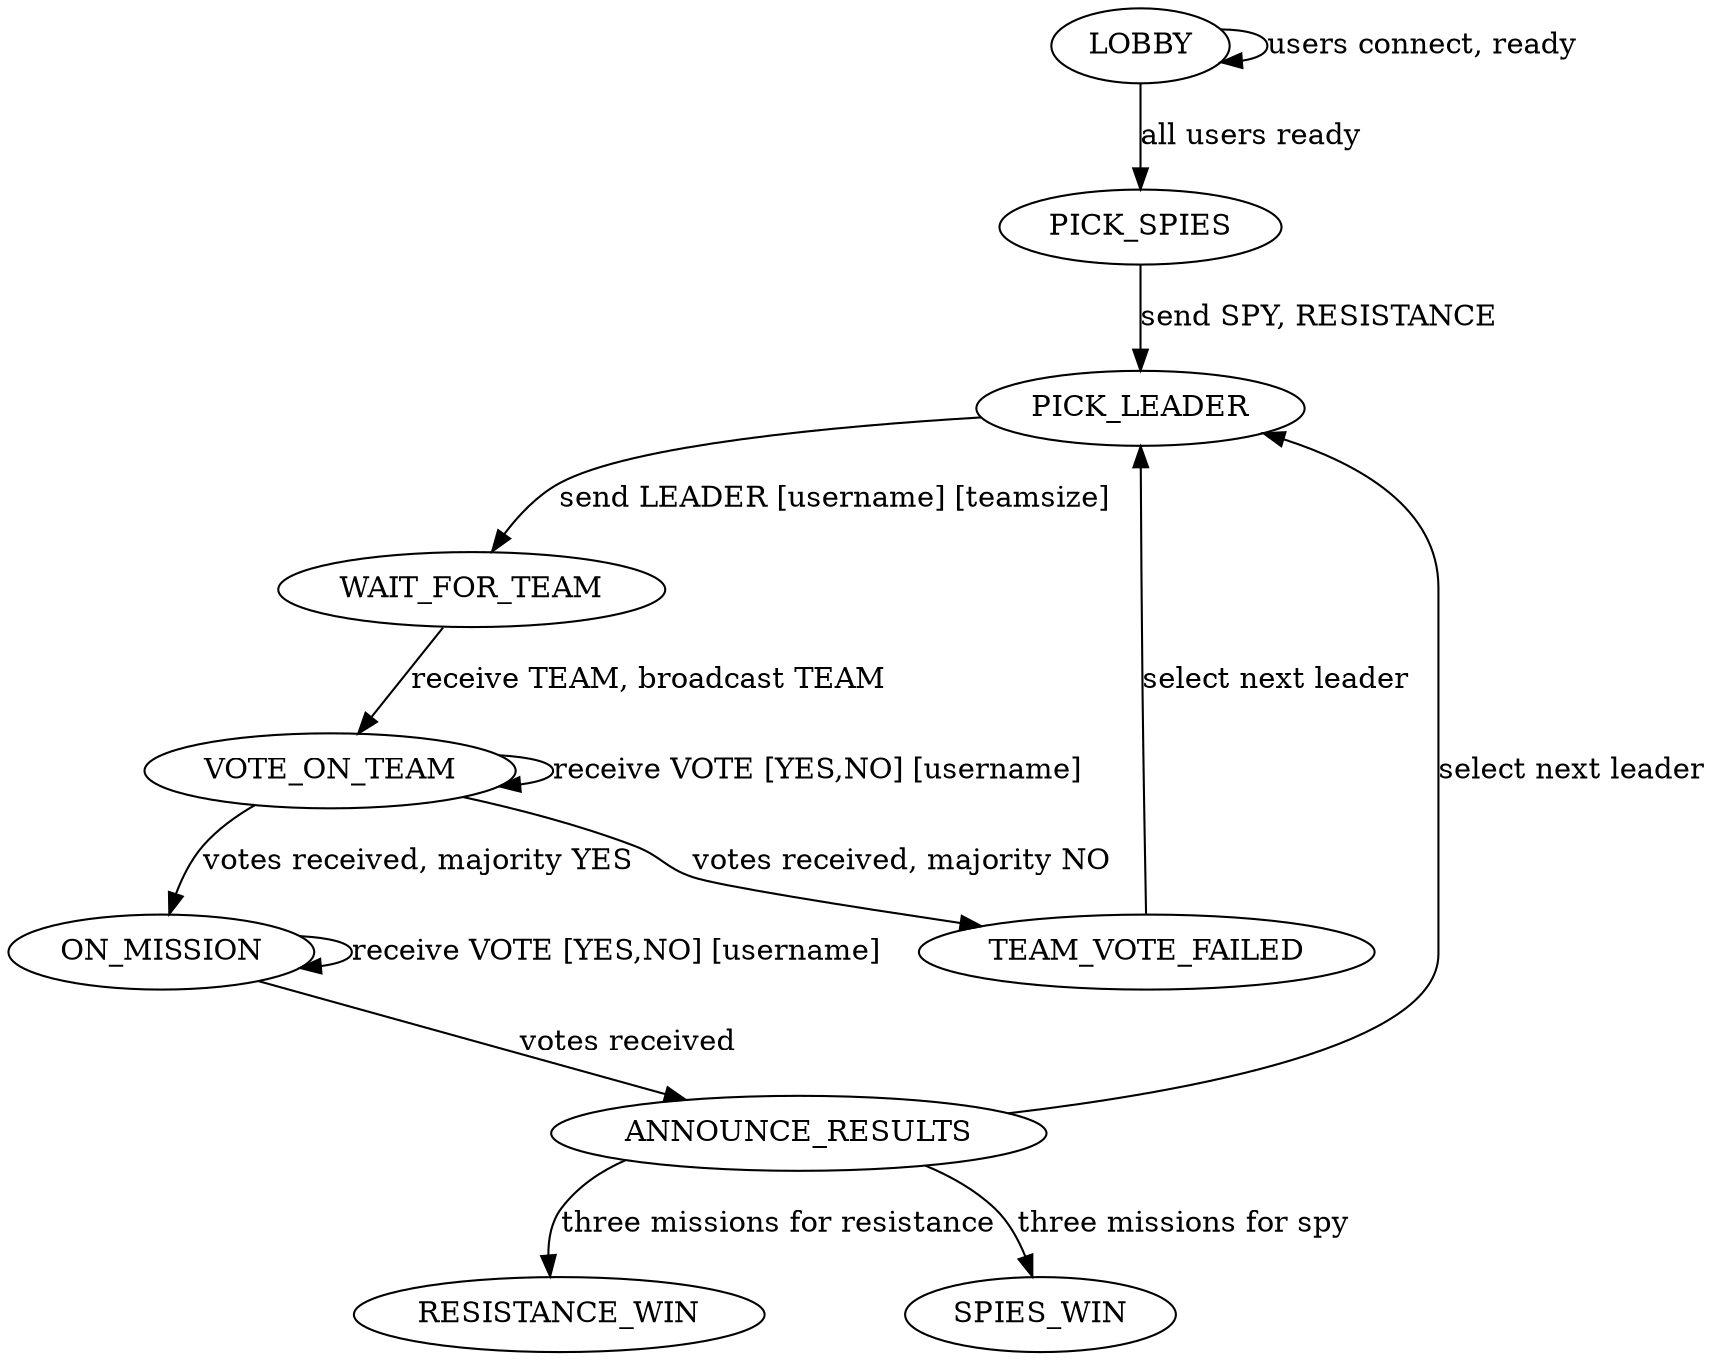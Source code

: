 digraph "server-state-machine" {
  LOBBY -> LOBBY [label="users connect, ready"];
  LOBBY -> PICK_SPIES [label="all users ready"];
  PICK_SPIES -> PICK_LEADER [label="send SPY, RESISTANCE"];
  PICK_LEADER -> WAIT_FOR_TEAM [label="send LEADER [username] [teamsize]"];
  WAIT_FOR_TEAM -> VOTE_ON_TEAM [label="receive TEAM, broadcast TEAM"];
  VOTE_ON_TEAM -> VOTE_ON_TEAM [label="receive VOTE [YES,NO] [username]"];
  VOTE_ON_TEAM -> TEAM_VOTE_FAILED [label="votes received, majority NO"];
  TEAM_VOTE_FAILED -> PICK_LEADER [label="select next leader"];
  VOTE_ON_TEAM -> ON_MISSION [label="votes received, majority YES"];
  ON_MISSION -> ON_MISSION [label="receive VOTE [YES,NO] [username]"];
  ON_MISSION -> ANNOUNCE_RESULTS [label="votes received"];
  ANNOUNCE_RESULTS -> PICK_LEADER [label="select next leader"];
  ANNOUNCE_RESULTS -> RESISTANCE_WIN [label="three missions for resistance"];
  ANNOUNCE_RESULTS -> SPIES_WIN [label="three missions for spy"];
}
